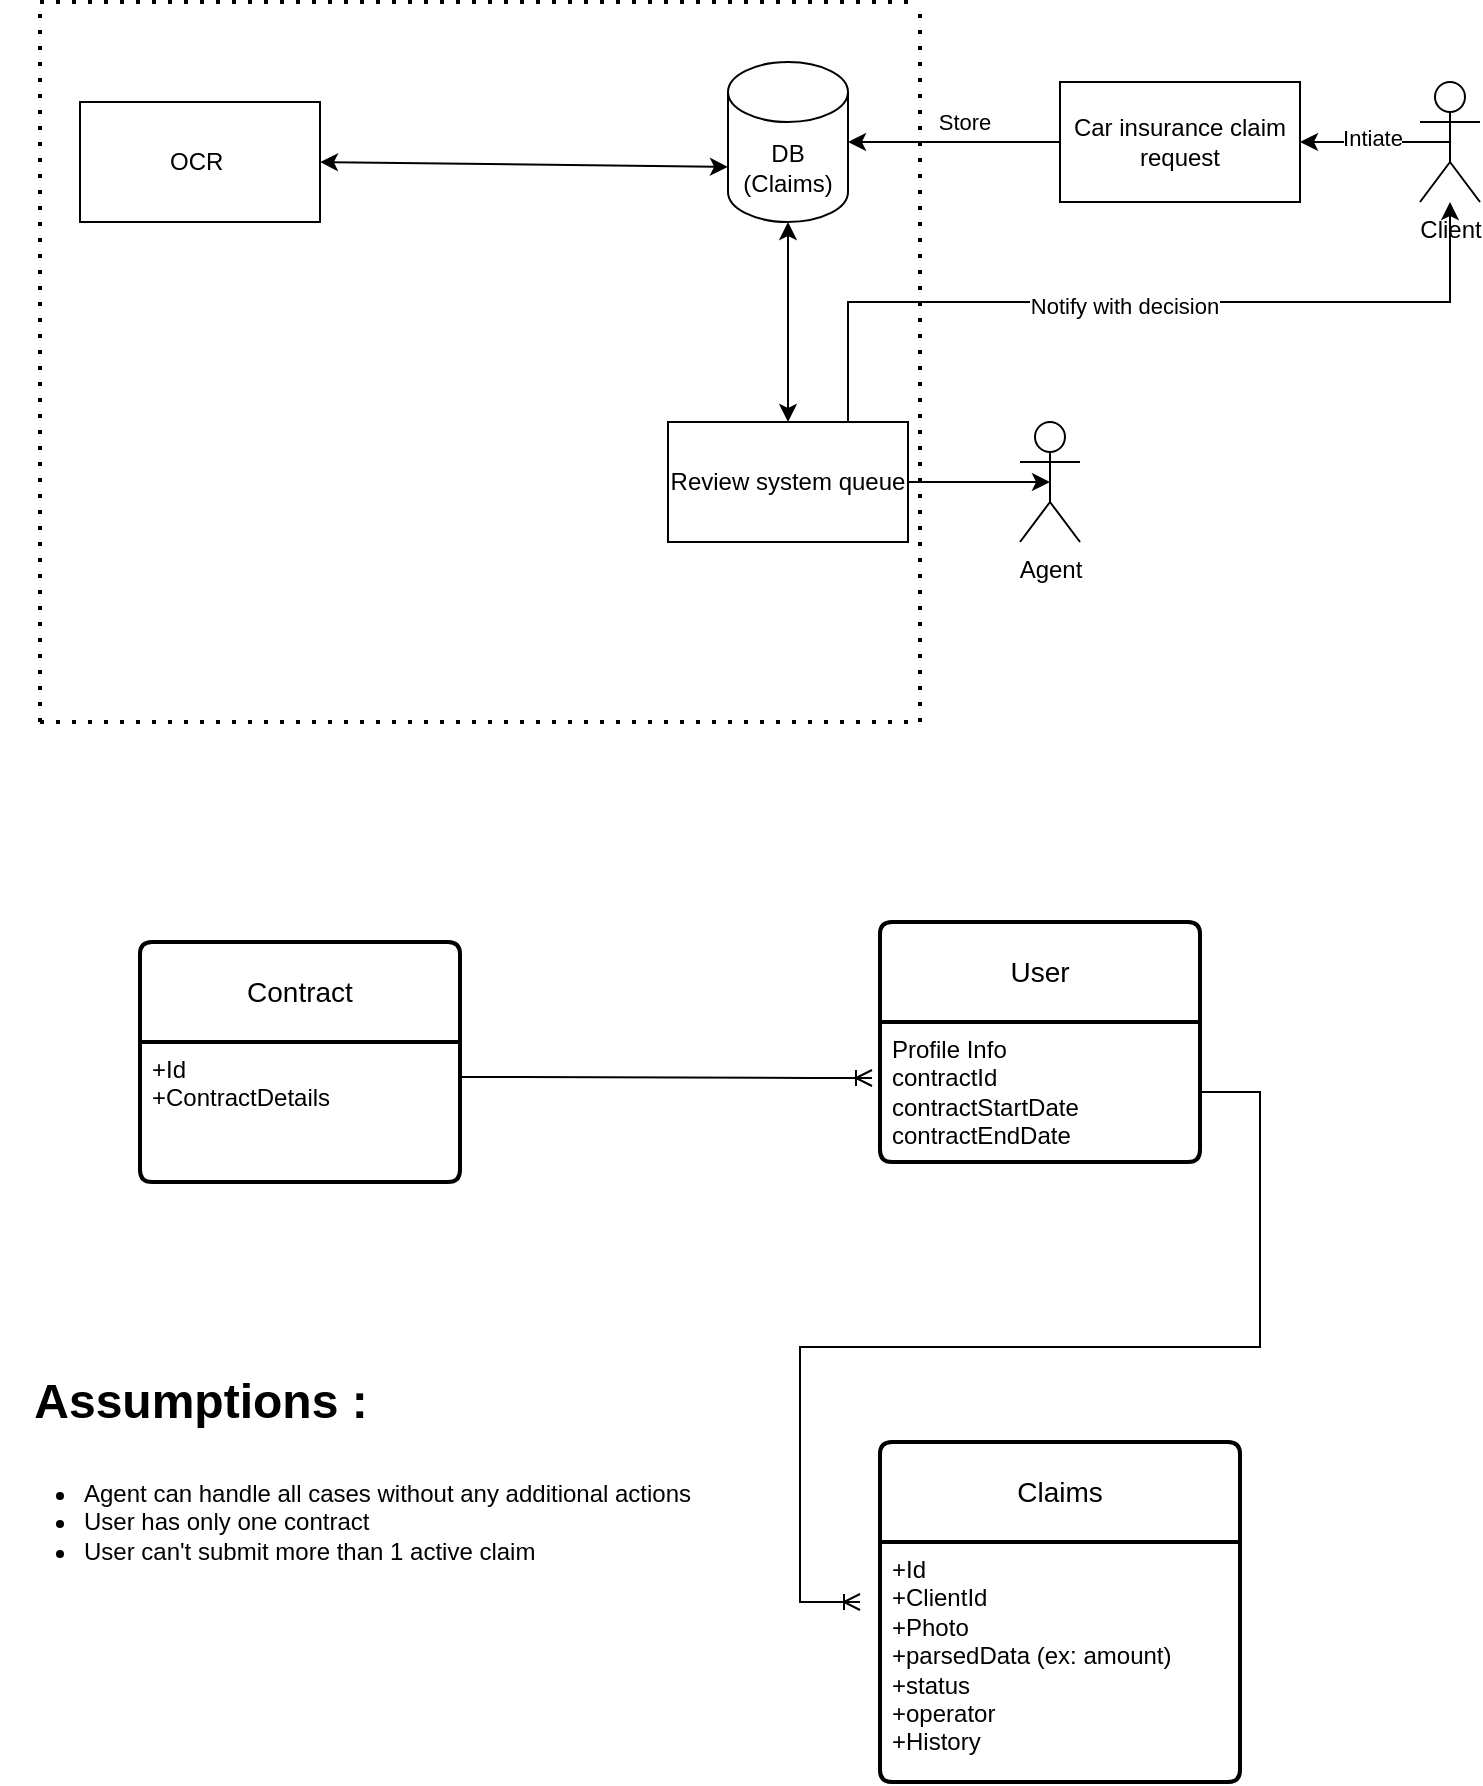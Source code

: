 <mxfile version="21.6.8" type="github">
  <diagram name="Page-1" id="h78i4w3jpvMDHuVKvQ0y">
    <mxGraphModel dx="815" dy="551" grid="1" gridSize="10" guides="1" tooltips="1" connect="1" arrows="1" fold="1" page="1" pageScale="1" pageWidth="827" pageHeight="1169" math="0" shadow="0">
      <root>
        <mxCell id="0" />
        <mxCell id="1" parent="0" />
        <mxCell id="lDMrGSyHlphn9_t9U18--1" value="DB (Claims)" style="shape=cylinder3;whiteSpace=wrap;html=1;boundedLbl=1;backgroundOutline=1;size=15;" vertex="1" parent="1">
          <mxGeometry x="384" y="70" width="60" height="80" as="geometry" />
        </mxCell>
        <mxCell id="lDMrGSyHlphn9_t9U18--2" value="" style="endArrow=none;dashed=1;html=1;dashPattern=1 3;strokeWidth=2;rounded=0;" edge="1" parent="1">
          <mxGeometry width="50" height="50" relative="1" as="geometry">
            <mxPoint x="40" y="40" as="sourcePoint" />
            <mxPoint x="480" y="40" as="targetPoint" />
          </mxGeometry>
        </mxCell>
        <mxCell id="lDMrGSyHlphn9_t9U18--3" value="" style="endArrow=none;dashed=1;html=1;dashPattern=1 3;strokeWidth=2;rounded=0;" edge="1" parent="1">
          <mxGeometry width="50" height="50" relative="1" as="geometry">
            <mxPoint x="480" y="400" as="sourcePoint" />
            <mxPoint x="480" y="40" as="targetPoint" />
          </mxGeometry>
        </mxCell>
        <mxCell id="lDMrGSyHlphn9_t9U18--4" value="" style="endArrow=none;dashed=1;html=1;dashPattern=1 3;strokeWidth=2;rounded=0;" edge="1" parent="1">
          <mxGeometry width="50" height="50" relative="1" as="geometry">
            <mxPoint x="40" y="400" as="sourcePoint" />
            <mxPoint x="480" y="400" as="targetPoint" />
          </mxGeometry>
        </mxCell>
        <mxCell id="lDMrGSyHlphn9_t9U18--5" value="" style="endArrow=none;dashed=1;html=1;dashPattern=1 3;strokeWidth=2;rounded=0;" edge="1" parent="1">
          <mxGeometry width="50" height="50" relative="1" as="geometry">
            <mxPoint x="40" y="400" as="sourcePoint" />
            <mxPoint x="40" y="40" as="targetPoint" />
          </mxGeometry>
        </mxCell>
        <mxCell id="lDMrGSyHlphn9_t9U18--6" value="Car insurance claim request" style="rounded=0;whiteSpace=wrap;html=1;" vertex="1" parent="1">
          <mxGeometry x="550" y="80" width="120" height="60" as="geometry" />
        </mxCell>
        <mxCell id="lDMrGSyHlphn9_t9U18--8" value="" style="endArrow=classic;html=1;rounded=0;exitX=0;exitY=0.5;exitDx=0;exitDy=0;entryX=1;entryY=0.5;entryDx=0;entryDy=0;entryPerimeter=0;" edge="1" parent="1" source="lDMrGSyHlphn9_t9U18--6" target="lDMrGSyHlphn9_t9U18--1">
          <mxGeometry width="50" height="50" relative="1" as="geometry">
            <mxPoint x="380" y="310" as="sourcePoint" />
            <mxPoint x="430" y="260" as="targetPoint" />
          </mxGeometry>
        </mxCell>
        <mxCell id="lDMrGSyHlphn9_t9U18--9" value="Store" style="edgeLabel;html=1;align=center;verticalAlign=middle;resizable=0;points=[];" vertex="1" connectable="0" parent="lDMrGSyHlphn9_t9U18--8">
          <mxGeometry x="-0.309" relative="1" as="geometry">
            <mxPoint x="-12" y="-10" as="offset" />
          </mxGeometry>
        </mxCell>
        <mxCell id="lDMrGSyHlphn9_t9U18--10" value="OCR&amp;nbsp;" style="rounded=0;whiteSpace=wrap;html=1;" vertex="1" parent="1">
          <mxGeometry x="60" y="90" width="120" height="60" as="geometry" />
        </mxCell>
        <mxCell id="lDMrGSyHlphn9_t9U18--11" value="" style="endArrow=classic;startArrow=classic;html=1;rounded=0;entryX=0;entryY=0;entryDx=0;entryDy=52.5;entryPerimeter=0;exitX=1;exitY=0.5;exitDx=0;exitDy=0;" edge="1" parent="1" source="lDMrGSyHlphn9_t9U18--10" target="lDMrGSyHlphn9_t9U18--1">
          <mxGeometry width="50" height="50" relative="1" as="geometry">
            <mxPoint x="180" y="120" as="sourcePoint" />
            <mxPoint x="230" y="70" as="targetPoint" />
          </mxGeometry>
        </mxCell>
        <mxCell id="lDMrGSyHlphn9_t9U18--12" value="Review system queue" style="rounded=0;whiteSpace=wrap;html=1;" vertex="1" parent="1">
          <mxGeometry x="354" y="250" width="120" height="60" as="geometry" />
        </mxCell>
        <mxCell id="lDMrGSyHlphn9_t9U18--13" value="" style="endArrow=classic;startArrow=classic;html=1;rounded=0;entryX=0.5;entryY=1;entryDx=0;entryDy=0;entryPerimeter=0;exitX=0.5;exitY=0;exitDx=0;exitDy=0;" edge="1" parent="1" source="lDMrGSyHlphn9_t9U18--12" target="lDMrGSyHlphn9_t9U18--1">
          <mxGeometry width="50" height="50" relative="1" as="geometry">
            <mxPoint x="370" y="210" as="sourcePoint" />
            <mxPoint x="420" y="160" as="targetPoint" />
          </mxGeometry>
        </mxCell>
        <mxCell id="lDMrGSyHlphn9_t9U18--15" value="" style="endArrow=classic;html=1;rounded=0;exitX=1;exitY=0.5;exitDx=0;exitDy=0;entryX=0.5;entryY=0.5;entryDx=0;entryDy=0;entryPerimeter=0;" edge="1" parent="1" source="lDMrGSyHlphn9_t9U18--12" target="lDMrGSyHlphn9_t9U18--22">
          <mxGeometry width="50" height="50" relative="1" as="geometry">
            <mxPoint x="380" y="310" as="sourcePoint" />
            <mxPoint x="524" y="280" as="targetPoint" />
          </mxGeometry>
        </mxCell>
        <mxCell id="lDMrGSyHlphn9_t9U18--16" value="Client&lt;br&gt;" style="shape=umlActor;verticalLabelPosition=bottom;verticalAlign=top;html=1;outlineConnect=0;" vertex="1" parent="1">
          <mxGeometry x="730" y="80" width="30" height="60" as="geometry" />
        </mxCell>
        <mxCell id="lDMrGSyHlphn9_t9U18--18" value="" style="endArrow=classic;html=1;rounded=0;exitX=0.5;exitY=0.5;exitDx=0;exitDy=0;exitPerimeter=0;entryX=1;entryY=0.5;entryDx=0;entryDy=0;" edge="1" parent="1" source="lDMrGSyHlphn9_t9U18--16" target="lDMrGSyHlphn9_t9U18--6">
          <mxGeometry width="50" height="50" relative="1" as="geometry">
            <mxPoint x="640" y="260" as="sourcePoint" />
            <mxPoint x="690" y="210" as="targetPoint" />
          </mxGeometry>
        </mxCell>
        <mxCell id="lDMrGSyHlphn9_t9U18--19" value="Intiate" style="edgeLabel;html=1;align=center;verticalAlign=middle;resizable=0;points=[];" vertex="1" connectable="0" parent="lDMrGSyHlphn9_t9U18--18">
          <mxGeometry x="0.04" y="-2" relative="1" as="geometry">
            <mxPoint as="offset" />
          </mxGeometry>
        </mxCell>
        <mxCell id="lDMrGSyHlphn9_t9U18--22" value="Agent" style="shape=umlActor;verticalLabelPosition=bottom;verticalAlign=top;html=1;outlineConnect=0;" vertex="1" parent="1">
          <mxGeometry x="530" y="250" width="30" height="60" as="geometry" />
        </mxCell>
        <mxCell id="lDMrGSyHlphn9_t9U18--23" value="" style="endArrow=classic;html=1;rounded=0;exitX=0.75;exitY=0;exitDx=0;exitDy=0;" edge="1" parent="1" source="lDMrGSyHlphn9_t9U18--12" target="lDMrGSyHlphn9_t9U18--16">
          <mxGeometry width="50" height="50" relative="1" as="geometry">
            <mxPoint x="454.04" y="250.0" as="sourcePoint" />
            <mxPoint x="780" y="191" as="targetPoint" />
            <Array as="points">
              <mxPoint x="444" y="190" />
              <mxPoint x="745" y="190" />
            </Array>
          </mxGeometry>
        </mxCell>
        <mxCell id="lDMrGSyHlphn9_t9U18--24" value="Notify with decision" style="edgeLabel;html=1;align=center;verticalAlign=middle;resizable=0;points=[];" vertex="1" connectable="0" parent="lDMrGSyHlphn9_t9U18--23">
          <mxGeometry x="-0.039" y="-2" relative="1" as="geometry">
            <mxPoint as="offset" />
          </mxGeometry>
        </mxCell>
        <mxCell id="lDMrGSyHlphn9_t9U18--25" value="User" style="swimlane;childLayout=stackLayout;horizontal=1;startSize=50;horizontalStack=0;rounded=1;fontSize=14;fontStyle=0;strokeWidth=2;resizeParent=0;resizeLast=1;shadow=0;dashed=0;align=center;arcSize=4;whiteSpace=wrap;html=1;" vertex="1" parent="1">
          <mxGeometry x="460" y="500" width="160" height="120" as="geometry" />
        </mxCell>
        <mxCell id="lDMrGSyHlphn9_t9U18--26" value="Profile Info&lt;br&gt;contractId&lt;br&gt;contractStartDate&lt;br&gt;contractEndDate" style="align=left;strokeColor=none;fillColor=none;spacingLeft=4;fontSize=12;verticalAlign=top;resizable=0;rotatable=0;part=1;html=1;" vertex="1" parent="lDMrGSyHlphn9_t9U18--25">
          <mxGeometry y="50" width="160" height="70" as="geometry" />
        </mxCell>
        <mxCell id="lDMrGSyHlphn9_t9U18--27" value="Contract" style="swimlane;childLayout=stackLayout;horizontal=1;startSize=50;horizontalStack=0;rounded=1;fontSize=14;fontStyle=0;strokeWidth=2;resizeParent=0;resizeLast=1;shadow=0;dashed=0;align=center;arcSize=4;whiteSpace=wrap;html=1;" vertex="1" parent="1">
          <mxGeometry x="90" y="510" width="160" height="120" as="geometry" />
        </mxCell>
        <mxCell id="lDMrGSyHlphn9_t9U18--28" value="+Id&lt;br&gt;+ContractDetails" style="align=left;strokeColor=none;fillColor=none;spacingLeft=4;fontSize=12;verticalAlign=top;resizable=0;rotatable=0;part=1;html=1;" vertex="1" parent="lDMrGSyHlphn9_t9U18--27">
          <mxGeometry y="50" width="160" height="70" as="geometry" />
        </mxCell>
        <mxCell id="lDMrGSyHlphn9_t9U18--29" value="" style="edgeStyle=entityRelationEdgeStyle;fontSize=12;html=1;endArrow=ERoneToMany;rounded=0;exitX=1;exitY=0.25;exitDx=0;exitDy=0;entryX=-0.025;entryY=0.4;entryDx=0;entryDy=0;entryPerimeter=0;" edge="1" parent="1" source="lDMrGSyHlphn9_t9U18--28" target="lDMrGSyHlphn9_t9U18--26">
          <mxGeometry width="100" height="100" relative="1" as="geometry">
            <mxPoint x="170" y="680" as="sourcePoint" />
            <mxPoint x="444" y="640" as="targetPoint" />
            <Array as="points">
              <mxPoint x="424" y="690" />
            </Array>
          </mxGeometry>
        </mxCell>
        <mxCell id="lDMrGSyHlphn9_t9U18--30" value="Claims" style="swimlane;childLayout=stackLayout;horizontal=1;startSize=50;horizontalStack=0;rounded=1;fontSize=14;fontStyle=0;strokeWidth=2;resizeParent=0;resizeLast=1;shadow=0;dashed=0;align=center;arcSize=4;whiteSpace=wrap;html=1;" vertex="1" parent="1">
          <mxGeometry x="460" y="760" width="180" height="170" as="geometry" />
        </mxCell>
        <mxCell id="lDMrGSyHlphn9_t9U18--31" value="+Id&lt;br&gt;+ClientId&lt;br&gt;+Photo&lt;br&gt;+parsedData (ex: amount)&lt;br&gt;+status&lt;br&gt;+operator&lt;br&gt;+History" style="align=left;strokeColor=none;fillColor=none;spacingLeft=4;fontSize=12;verticalAlign=top;resizable=0;rotatable=0;part=1;html=1;" vertex="1" parent="lDMrGSyHlphn9_t9U18--30">
          <mxGeometry y="50" width="180" height="120" as="geometry" />
        </mxCell>
        <mxCell id="lDMrGSyHlphn9_t9U18--32" value="" style="edgeStyle=entityRelationEdgeStyle;fontSize=12;html=1;endArrow=ERoneToMany;rounded=0;exitX=1;exitY=0.5;exitDx=0;exitDy=0;" edge="1" parent="1" source="lDMrGSyHlphn9_t9U18--26">
          <mxGeometry width="100" height="100" relative="1" as="geometry">
            <mxPoint x="540" y="670" as="sourcePoint" />
            <mxPoint x="450" y="840" as="targetPoint" />
            <Array as="points">
              <mxPoint x="545" y="620" />
              <mxPoint x="520" y="670" />
            </Array>
          </mxGeometry>
        </mxCell>
        <mxCell id="lDMrGSyHlphn9_t9U18--33" value="&lt;ul&gt;&lt;li&gt;Agent can handle all cases without any additional actions&lt;/li&gt;&lt;li&gt;User has only one contract&lt;/li&gt;&lt;li&gt;User can&#39;t submit more than 1 active claim&lt;/li&gt;&lt;/ul&gt;" style="text;strokeColor=none;fillColor=none;html=1;whiteSpace=wrap;verticalAlign=middle;overflow=hidden;" vertex="1" parent="1">
          <mxGeometry x="20" y="760" width="360" height="80" as="geometry" />
        </mxCell>
        <mxCell id="lDMrGSyHlphn9_t9U18--34" value="Assumptions :" style="text;strokeColor=none;fillColor=none;html=1;fontSize=24;fontStyle=1;verticalAlign=middle;align=center;" vertex="1" parent="1">
          <mxGeometry x="70" y="720" width="100" height="40" as="geometry" />
        </mxCell>
      </root>
    </mxGraphModel>
  </diagram>
</mxfile>
